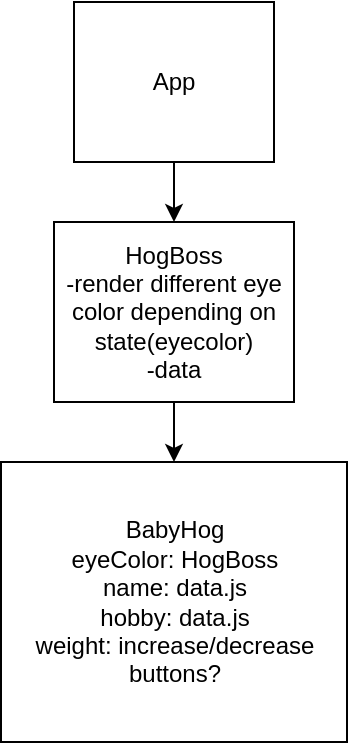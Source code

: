 <mxfile>
    <diagram id="cH-iJ1n3nmki7twNQgz2" name="Page-1">
        <mxGraphModel dx="143" dy="520" grid="1" gridSize="10" guides="1" tooltips="1" connect="1" arrows="1" fold="1" page="1" pageScale="1" pageWidth="850" pageHeight="1100" math="0" shadow="0">
            <root>
                <mxCell id="0"/>
                <mxCell id="1" parent="0"/>
                <mxCell id="9" style="edgeStyle=none;html=1;exitX=0.5;exitY=1;exitDx=0;exitDy=0;entryX=0.5;entryY=0;entryDx=0;entryDy=0;" edge="1" parent="1" source="2" target="3">
                    <mxGeometry relative="1" as="geometry"/>
                </mxCell>
                <mxCell id="2" value="HogBoss&lt;br&gt;-render different eye color depending on state(eyecolor)&lt;br&gt;-data" style="rounded=0;whiteSpace=wrap;html=1;" vertex="1" parent="1">
                    <mxGeometry x="280" y="120" width="120" height="90" as="geometry"/>
                </mxCell>
                <mxCell id="3" value="BabyHog&lt;br&gt;eyeColor: HogBoss&lt;br&gt;name: data.js&lt;br&gt;hobby: data.js&lt;br&gt;weight: increase/decrease buttons?" style="rounded=0;whiteSpace=wrap;html=1;" vertex="1" parent="1">
                    <mxGeometry x="253.5" y="240" width="173" height="140" as="geometry"/>
                </mxCell>
                <mxCell id="6" style="edgeStyle=none;html=1;exitX=0.5;exitY=1;exitDx=0;exitDy=0;entryX=0.5;entryY=0;entryDx=0;entryDy=0;" edge="1" parent="1" source="5" target="2">
                    <mxGeometry relative="1" as="geometry"/>
                </mxCell>
                <mxCell id="5" value="App&lt;br&gt;" style="rounded=0;whiteSpace=wrap;html=1;" vertex="1" parent="1">
                    <mxGeometry x="290" y="10" width="100" height="80" as="geometry"/>
                </mxCell>
            </root>
        </mxGraphModel>
    </diagram>
</mxfile>